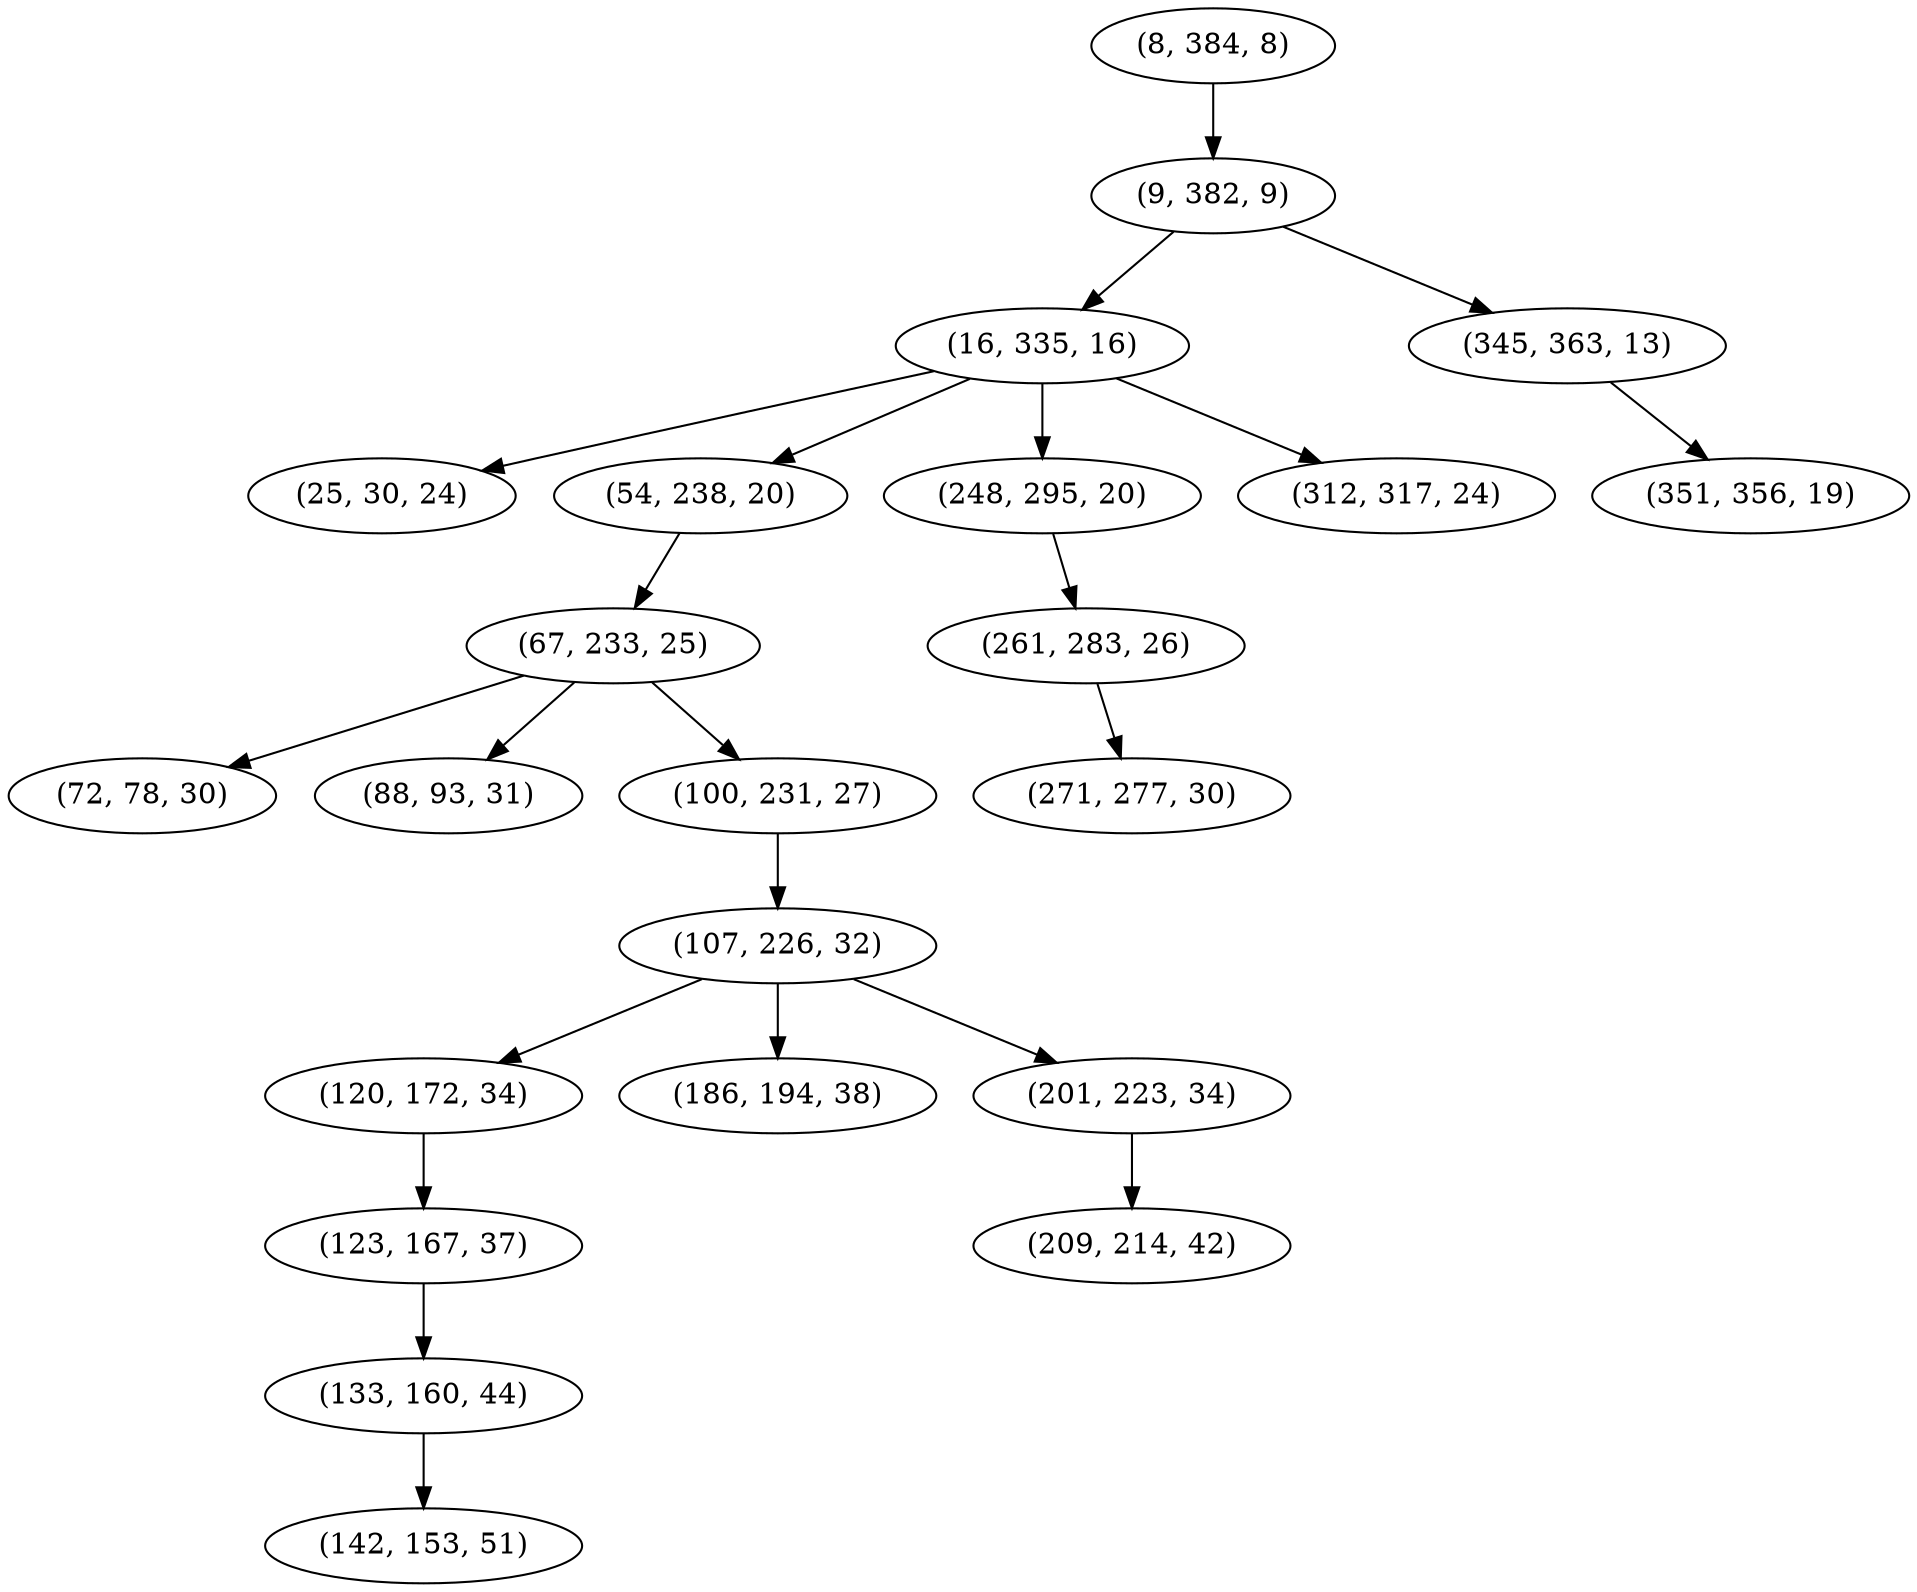 digraph tree {
    "(8, 384, 8)";
    "(9, 382, 9)";
    "(16, 335, 16)";
    "(25, 30, 24)";
    "(54, 238, 20)";
    "(67, 233, 25)";
    "(72, 78, 30)";
    "(88, 93, 31)";
    "(100, 231, 27)";
    "(107, 226, 32)";
    "(120, 172, 34)";
    "(123, 167, 37)";
    "(133, 160, 44)";
    "(142, 153, 51)";
    "(186, 194, 38)";
    "(201, 223, 34)";
    "(209, 214, 42)";
    "(248, 295, 20)";
    "(261, 283, 26)";
    "(271, 277, 30)";
    "(312, 317, 24)";
    "(345, 363, 13)";
    "(351, 356, 19)";
    "(8, 384, 8)" -> "(9, 382, 9)";
    "(9, 382, 9)" -> "(16, 335, 16)";
    "(9, 382, 9)" -> "(345, 363, 13)";
    "(16, 335, 16)" -> "(25, 30, 24)";
    "(16, 335, 16)" -> "(54, 238, 20)";
    "(16, 335, 16)" -> "(248, 295, 20)";
    "(16, 335, 16)" -> "(312, 317, 24)";
    "(54, 238, 20)" -> "(67, 233, 25)";
    "(67, 233, 25)" -> "(72, 78, 30)";
    "(67, 233, 25)" -> "(88, 93, 31)";
    "(67, 233, 25)" -> "(100, 231, 27)";
    "(100, 231, 27)" -> "(107, 226, 32)";
    "(107, 226, 32)" -> "(120, 172, 34)";
    "(107, 226, 32)" -> "(186, 194, 38)";
    "(107, 226, 32)" -> "(201, 223, 34)";
    "(120, 172, 34)" -> "(123, 167, 37)";
    "(123, 167, 37)" -> "(133, 160, 44)";
    "(133, 160, 44)" -> "(142, 153, 51)";
    "(201, 223, 34)" -> "(209, 214, 42)";
    "(248, 295, 20)" -> "(261, 283, 26)";
    "(261, 283, 26)" -> "(271, 277, 30)";
    "(345, 363, 13)" -> "(351, 356, 19)";
}
